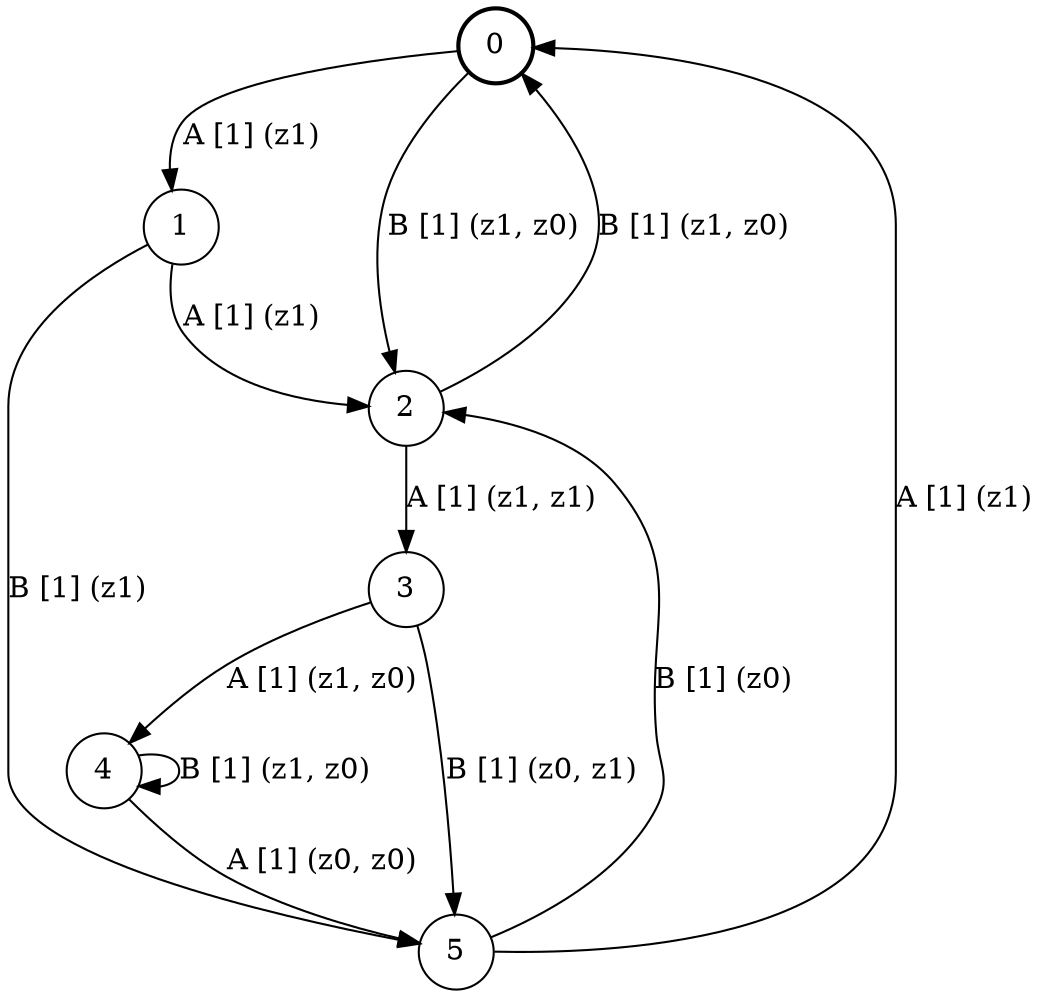 # generated file, don't try to modify
# command: dot -Tpng <filename> > tree.png
digraph Automaton {
    node [shape = circle];
    0 [style = "bold"];
    0 -> 1 [label = "A [1] (z1) "];
    0 -> 2 [label = "B [1] (z1, z0) "];
    1 -> 2 [label = "A [1] (z1) "];
    1 -> 5 [label = "B [1] (z1) "];
    2 -> 3 [label = "A [1] (z1, z1) "];
    2 -> 0 [label = "B [1] (z1, z0) "];
    3 -> 4 [label = "A [1] (z1, z0) "];
    3 -> 5 [label = "B [1] (z0, z1) "];
    4 -> 5 [label = "A [1] (z0, z0) "];
    4 -> 4 [label = "B [1] (z1, z0) "];
    5 -> 0 [label = "A [1] (z1) "];
    5 -> 2 [label = "B [1] (z0) "];
}
